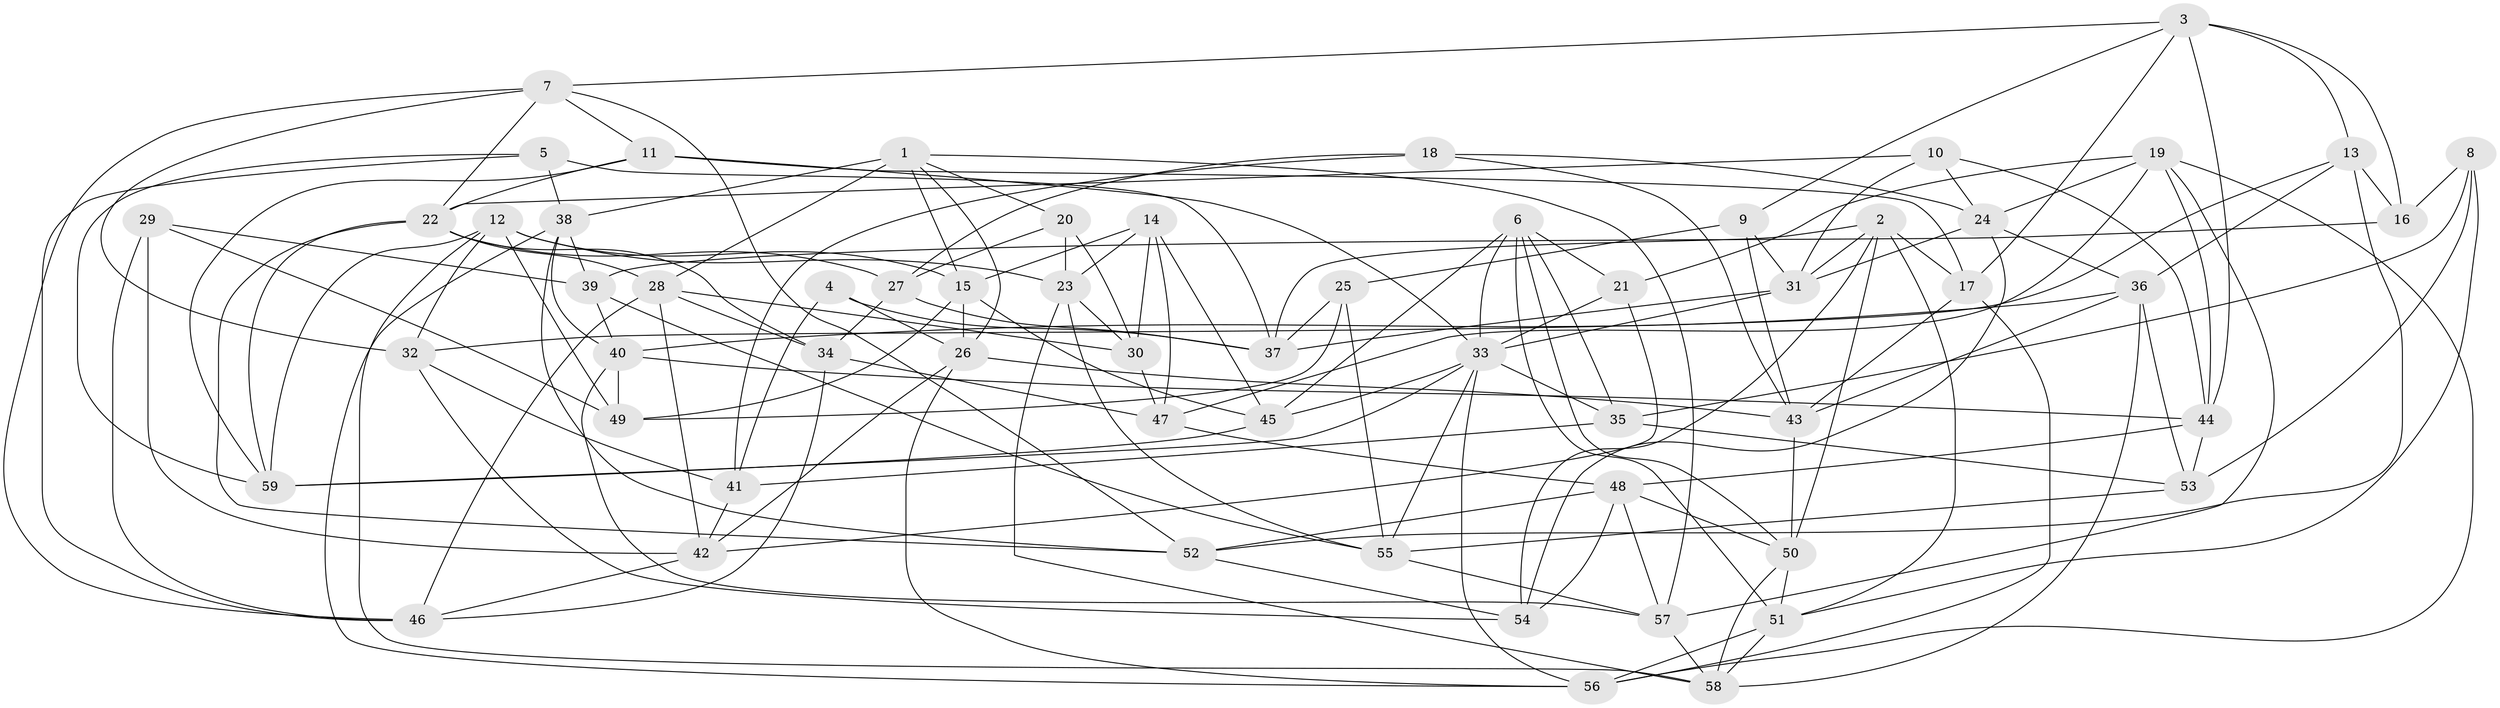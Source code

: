 // original degree distribution, {4: 1.0}
// Generated by graph-tools (version 1.1) at 2025/38/03/04/25 23:38:19]
// undirected, 59 vertices, 160 edges
graph export_dot {
  node [color=gray90,style=filled];
  1;
  2;
  3;
  4;
  5;
  6;
  7;
  8;
  9;
  10;
  11;
  12;
  13;
  14;
  15;
  16;
  17;
  18;
  19;
  20;
  21;
  22;
  23;
  24;
  25;
  26;
  27;
  28;
  29;
  30;
  31;
  32;
  33;
  34;
  35;
  36;
  37;
  38;
  39;
  40;
  41;
  42;
  43;
  44;
  45;
  46;
  47;
  48;
  49;
  50;
  51;
  52;
  53;
  54;
  55;
  56;
  57;
  58;
  59;
  1 -- 15 [weight=1.0];
  1 -- 20 [weight=1.0];
  1 -- 26 [weight=1.0];
  1 -- 28 [weight=1.0];
  1 -- 38 [weight=1.0];
  1 -- 57 [weight=1.0];
  2 -- 17 [weight=1.0];
  2 -- 31 [weight=1.0];
  2 -- 37 [weight=1.0];
  2 -- 50 [weight=1.0];
  2 -- 51 [weight=1.0];
  2 -- 54 [weight=1.0];
  3 -- 7 [weight=1.0];
  3 -- 9 [weight=1.0];
  3 -- 13 [weight=1.0];
  3 -- 16 [weight=1.0];
  3 -- 17 [weight=1.0];
  3 -- 44 [weight=1.0];
  4 -- 26 [weight=1.0];
  4 -- 37 [weight=2.0];
  4 -- 41 [weight=1.0];
  5 -- 37 [weight=1.0];
  5 -- 38 [weight=1.0];
  5 -- 46 [weight=1.0];
  5 -- 59 [weight=1.0];
  6 -- 21 [weight=1.0];
  6 -- 33 [weight=1.0];
  6 -- 35 [weight=1.0];
  6 -- 45 [weight=1.0];
  6 -- 50 [weight=1.0];
  6 -- 51 [weight=1.0];
  7 -- 11 [weight=1.0];
  7 -- 22 [weight=1.0];
  7 -- 32 [weight=1.0];
  7 -- 46 [weight=1.0];
  7 -- 52 [weight=1.0];
  8 -- 16 [weight=2.0];
  8 -- 35 [weight=1.0];
  8 -- 51 [weight=1.0];
  8 -- 53 [weight=2.0];
  9 -- 25 [weight=1.0];
  9 -- 31 [weight=1.0];
  9 -- 43 [weight=1.0];
  10 -- 22 [weight=1.0];
  10 -- 24 [weight=1.0];
  10 -- 31 [weight=1.0];
  10 -- 44 [weight=1.0];
  11 -- 17 [weight=2.0];
  11 -- 22 [weight=1.0];
  11 -- 33 [weight=1.0];
  11 -- 59 [weight=1.0];
  12 -- 15 [weight=1.0];
  12 -- 23 [weight=1.0];
  12 -- 32 [weight=1.0];
  12 -- 49 [weight=1.0];
  12 -- 58 [weight=1.0];
  12 -- 59 [weight=1.0];
  13 -- 16 [weight=2.0];
  13 -- 32 [weight=1.0];
  13 -- 36 [weight=1.0];
  13 -- 52 [weight=1.0];
  14 -- 15 [weight=1.0];
  14 -- 23 [weight=1.0];
  14 -- 30 [weight=2.0];
  14 -- 45 [weight=1.0];
  14 -- 47 [weight=1.0];
  15 -- 26 [weight=1.0];
  15 -- 45 [weight=1.0];
  15 -- 49 [weight=1.0];
  16 -- 39 [weight=1.0];
  17 -- 43 [weight=1.0];
  17 -- 56 [weight=1.0];
  18 -- 24 [weight=1.0];
  18 -- 27 [weight=1.0];
  18 -- 41 [weight=1.0];
  18 -- 43 [weight=1.0];
  19 -- 21 [weight=1.0];
  19 -- 24 [weight=1.0];
  19 -- 44 [weight=1.0];
  19 -- 47 [weight=1.0];
  19 -- 56 [weight=1.0];
  19 -- 57 [weight=1.0];
  20 -- 23 [weight=1.0];
  20 -- 27 [weight=1.0];
  20 -- 30 [weight=1.0];
  21 -- 33 [weight=1.0];
  21 -- 42 [weight=1.0];
  22 -- 27 [weight=1.0];
  22 -- 28 [weight=1.0];
  22 -- 34 [weight=1.0];
  22 -- 52 [weight=1.0];
  22 -- 59 [weight=1.0];
  23 -- 30 [weight=1.0];
  23 -- 55 [weight=1.0];
  23 -- 58 [weight=1.0];
  24 -- 31 [weight=1.0];
  24 -- 36 [weight=1.0];
  24 -- 54 [weight=1.0];
  25 -- 37 [weight=3.0];
  25 -- 49 [weight=1.0];
  25 -- 55 [weight=1.0];
  26 -- 42 [weight=1.0];
  26 -- 43 [weight=1.0];
  26 -- 56 [weight=1.0];
  27 -- 34 [weight=1.0];
  27 -- 37 [weight=2.0];
  28 -- 30 [weight=1.0];
  28 -- 34 [weight=1.0];
  28 -- 42 [weight=1.0];
  28 -- 46 [weight=1.0];
  29 -- 39 [weight=2.0];
  29 -- 42 [weight=1.0];
  29 -- 46 [weight=1.0];
  29 -- 49 [weight=2.0];
  30 -- 47 [weight=1.0];
  31 -- 33 [weight=1.0];
  31 -- 37 [weight=1.0];
  32 -- 41 [weight=1.0];
  32 -- 54 [weight=2.0];
  33 -- 35 [weight=1.0];
  33 -- 45 [weight=2.0];
  33 -- 55 [weight=1.0];
  33 -- 56 [weight=1.0];
  33 -- 59 [weight=1.0];
  34 -- 46 [weight=1.0];
  34 -- 47 [weight=2.0];
  35 -- 41 [weight=2.0];
  35 -- 53 [weight=1.0];
  36 -- 40 [weight=1.0];
  36 -- 43 [weight=1.0];
  36 -- 53 [weight=1.0];
  36 -- 58 [weight=1.0];
  38 -- 39 [weight=1.0];
  38 -- 40 [weight=1.0];
  38 -- 52 [weight=1.0];
  38 -- 56 [weight=1.0];
  39 -- 40 [weight=1.0];
  39 -- 55 [weight=1.0];
  40 -- 44 [weight=1.0];
  40 -- 49 [weight=1.0];
  40 -- 57 [weight=1.0];
  41 -- 42 [weight=1.0];
  42 -- 46 [weight=1.0];
  43 -- 50 [weight=1.0];
  44 -- 48 [weight=1.0];
  44 -- 53 [weight=1.0];
  45 -- 59 [weight=1.0];
  47 -- 48 [weight=1.0];
  48 -- 50 [weight=1.0];
  48 -- 52 [weight=1.0];
  48 -- 54 [weight=1.0];
  48 -- 57 [weight=1.0];
  50 -- 51 [weight=1.0];
  50 -- 58 [weight=1.0];
  51 -- 56 [weight=1.0];
  51 -- 58 [weight=1.0];
  52 -- 54 [weight=1.0];
  53 -- 55 [weight=1.0];
  55 -- 57 [weight=1.0];
  57 -- 58 [weight=1.0];
}
